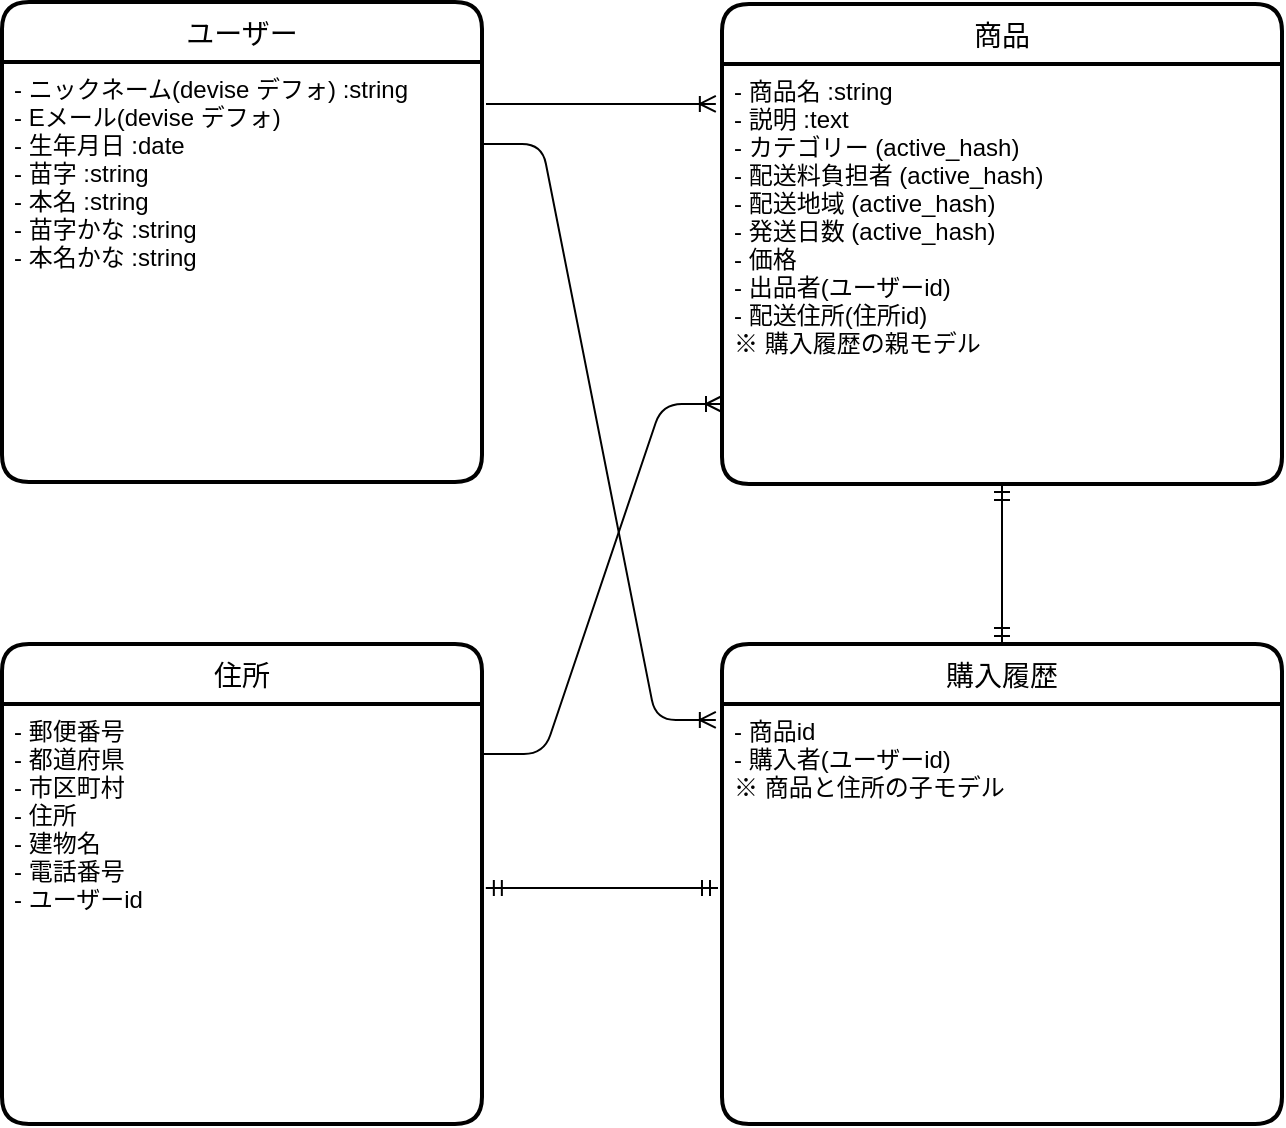 <mxfile version="13.6.5">
    <diagram id="KuNwHUw6yBEUlV1qfrbL" name="ページ1">
        <mxGraphModel dx="1539" dy="1500" grid="1" gridSize="10" guides="1" tooltips="1" connect="1" arrows="1" fold="1" page="1" pageScale="1" pageWidth="827" pageHeight="1169" math="0" shadow="0">
            <root>
                <mxCell id="0"/>
                <mxCell id="1" parent="0"/>
                <mxCell id="2" value="ユーザー" style="swimlane;childLayout=stackLayout;horizontal=1;startSize=30;horizontalStack=0;rounded=1;fontSize=14;fontStyle=0;strokeWidth=2;resizeParent=0;resizeLast=1;shadow=0;dashed=0;align=center;" parent="1" vertex="1">
                    <mxGeometry y="-1" width="240" height="240" as="geometry"/>
                </mxCell>
                <mxCell id="3" value="- ニックネーム(devise デフォ) :string&#10;- Eメール(devise デフォ)&#10;- 生年月日 :date&#10;- 苗字 :string&#10;- 本名 :string&#10;- 苗字かな :string&#10;- 本名かな :string&#10;" style="align=left;strokeColor=none;fillColor=none;spacingLeft=4;fontSize=12;verticalAlign=top;resizable=0;rotatable=0;part=1;" parent="2" vertex="1">
                    <mxGeometry y="30" width="240" height="210" as="geometry"/>
                </mxCell>
                <mxCell id="9" value="商品" style="swimlane;childLayout=stackLayout;horizontal=1;startSize=30;horizontalStack=0;rounded=1;fontSize=14;fontStyle=0;strokeWidth=2;resizeParent=0;resizeLast=1;shadow=0;dashed=0;align=center;" parent="1" vertex="1">
                    <mxGeometry x="360" width="280" height="240" as="geometry"/>
                </mxCell>
                <mxCell id="10" value="- 商品名 :string &#10;- 説明 :text&#10;- カテゴリー (active_hash)&#10;- 配送料負担者 (active_hash)&#10;- 配送地域 (active_hash)&#10;- 発送日数 (active_hash)&#10;- 価格 &#10;- 出品者(ユーザーid)&#10;- 配送住所(住所id)&#10;※ 購入履歴の親モデル&#10;" style="align=left;strokeColor=none;fillColor=none;spacingLeft=4;fontSize=12;verticalAlign=top;resizable=0;rotatable=0;part=1;" vertex="1" parent="9">
                    <mxGeometry y="30" width="280" height="210" as="geometry"/>
                </mxCell>
                <mxCell id="11" value="住所" style="swimlane;childLayout=stackLayout;horizontal=1;startSize=30;horizontalStack=0;rounded=1;fontSize=14;fontStyle=0;strokeWidth=2;resizeParent=0;resizeLast=1;shadow=0;dashed=0;align=center;" vertex="1" parent="1">
                    <mxGeometry y="320" width="240" height="240" as="geometry"/>
                </mxCell>
                <mxCell id="12" value="- 郵便番号&#10;- 都道府県&#10;- 市区町村&#10;- 住所&#10;- 建物名&#10;- 電話番号&#10;- ユーザーid&#10;" style="align=left;strokeColor=none;fillColor=none;spacingLeft=4;fontSize=12;verticalAlign=top;resizable=0;rotatable=0;part=1;" vertex="1" parent="11">
                    <mxGeometry y="30" width="240" height="210" as="geometry"/>
                </mxCell>
                <mxCell id="13" value="" style="edgeStyle=entityRelationEdgeStyle;fontSize=12;html=1;endArrow=ERoneToMany;entryX=-0.011;entryY=0.095;entryDx=0;entryDy=0;entryPerimeter=0;" edge="1" parent="1" target="10">
                    <mxGeometry width="100" height="100" relative="1" as="geometry">
                        <mxPoint x="242" y="50" as="sourcePoint"/>
                        <mxPoint x="340" y="50" as="targetPoint"/>
                    </mxGeometry>
                </mxCell>
                <mxCell id="14" value="" style="edgeStyle=entityRelationEdgeStyle;fontSize=12;html=1;endArrow=ERoneToMany;entryX=-0.011;entryY=0.095;entryDx=0;entryDy=0;entryPerimeter=0;exitX=1.004;exitY=0.119;exitDx=0;exitDy=0;exitPerimeter=0;" edge="1" parent="1" source="12">
                    <mxGeometry width="100" height="100" relative="1" as="geometry">
                        <mxPoint x="245" y="375" as="sourcePoint"/>
                        <mxPoint x="360.0" y="200.0" as="targetPoint"/>
                    </mxGeometry>
                </mxCell>
                <mxCell id="17" value="購入履歴" style="swimlane;childLayout=stackLayout;horizontal=1;startSize=30;horizontalStack=0;rounded=1;fontSize=14;fontStyle=0;strokeWidth=2;resizeParent=0;resizeLast=1;shadow=0;dashed=0;align=center;" vertex="1" parent="1">
                    <mxGeometry x="360" y="320" width="280" height="240" as="geometry"/>
                </mxCell>
                <mxCell id="18" value="- 商品id&#10;- 購入者(ユーザーid)&#10;※ 商品と住所の子モデル" style="align=left;strokeColor=none;fillColor=none;spacingLeft=4;fontSize=12;verticalAlign=top;resizable=0;rotatable=0;part=1;" vertex="1" parent="17">
                    <mxGeometry y="30" width="280" height="210" as="geometry"/>
                </mxCell>
                <mxCell id="19" value="" style="edgeStyle=entityRelationEdgeStyle;fontSize=12;html=1;endArrow=ERoneToMany;entryX=-0.011;entryY=0.038;entryDx=0;entryDy=0;entryPerimeter=0;" edge="1" parent="1" target="18">
                    <mxGeometry width="100" height="100" relative="1" as="geometry">
                        <mxPoint x="240" y="70.05" as="sourcePoint"/>
                        <mxPoint x="354.92" y="70.0" as="targetPoint"/>
                    </mxGeometry>
                </mxCell>
                <mxCell id="24" value="" style="fontSize=12;html=1;endArrow=ERmandOne;startArrow=ERmandOne;exitX=0.5;exitY=0;exitDx=0;exitDy=0;entryX=0.5;entryY=1;entryDx=0;entryDy=0;" edge="1" parent="1" source="17" target="10">
                    <mxGeometry width="100" height="100" relative="1" as="geometry">
                        <mxPoint x="414" y="339" as="sourcePoint"/>
                        <mxPoint x="514" y="239" as="targetPoint"/>
                    </mxGeometry>
                </mxCell>
                <mxCell id="25" value="" style="fontSize=12;html=1;endArrow=ERmandOne;startArrow=ERmandOne;entryX=1.008;entryY=0.438;entryDx=0;entryDy=0;entryPerimeter=0;" edge="1" parent="1" target="12">
                    <mxGeometry width="100" height="100" relative="1" as="geometry">
                        <mxPoint x="358" y="442" as="sourcePoint"/>
                        <mxPoint x="300" y="400" as="targetPoint"/>
                    </mxGeometry>
                </mxCell>
            </root>
        </mxGraphModel>
    </diagram>
</mxfile>